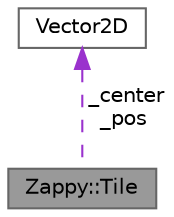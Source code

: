 digraph "Zappy::Tile"
{
 // LATEX_PDF_SIZE
  bgcolor="transparent";
  edge [fontname=Helvetica,fontsize=10,labelfontname=Helvetica,labelfontsize=10];
  node [fontname=Helvetica,fontsize=10,shape=box,height=0.2,width=0.4];
  Node1 [label="Zappy::Tile",height=0.2,width=0.4,color="gray40", fillcolor="grey60", style="filled", fontcolor="black",tooltip=" "];
  Node2 -> Node1 [dir="back",color="darkorchid3",style="dashed",label=" _center\n_pos" ];
  Node2 [label="Vector2D",height=0.2,width=0.4,color="gray40", fillcolor="white", style="filled",URL="$classVector2D.html",tooltip=" "];
}
